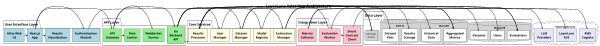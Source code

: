 @startuml atlas-architecture
' Fix handwritten mode and border issues
!theme plain
!pragma layout smetana

' Use more compact layout for GitHub UI
skinparam componentStyle rectangle
skinparam backgroundColor white
skinparam defaultTextAlignment center
skinparam wrapWidth 100
skinparam nodesep 30
skinparam ranksep 40
skinparam pageBorderColor transparent
skinparam shadowing false
skinparam roundCorner 0
skinparam Padding 5
skinparam BoxPadding 5

' Make diagram narrower with specific width constraint
scale 600 width

' Fix arrow styling
skinparam ArrowColor black
skinparam ArrowThickness 2.0
skinparam ArrowFontColor black
skinparam ArrowFontSize 16

' Improve fonts and text
skinparam ComponentFontSize 18
skinparam ComponentFontStyle bold
skinparam PackageFontSize 20
skinparam PackageFontStyle bold
skinparam TitleFontSize 24
skinparam TitleFontStyle bold

title LayerLens Atlas App Architecture

package "User Interface Layer" {
  [Atlas Web UI] as WebUI #lightblue
  [Next.js App] as NextApp #lightblue
  [Authentication Module] as Auth #lightblue
  [Results Visualization] as Viz #lightblue
}

package "API Layer" {
  [API Gateway] as ApiGw #lightgreen
  [Go Backend API] as GoBackend #lightgreen
  [WebSocket Service] as WebSocket #lightgreen
  [Rate Limiter] as RateLim #lightgreen
}

package "Core Services" {
  [Evaluation Manager] as EvalManager #lightyellow
  [Model Registry] as ModelRegistry #lightyellow
  [Dataset Manager] as DatasetManager #lightyellow
  [User Manager] as UserManager #lightyellow
  [Results Processor] as ResultsProcessor #lightyellow
}

package "Integration Layer" {
  [Evaluation Worker] as Worker #pink
  [Smart Contract Client] as ContractClient #pink
  [Metrics Collector] as MetricsCollector #pink
}

package "Data Layer" {
  database "MongoDB" as MongoDB #lightgray {
    [Evaluations] as MongoEvals
    [Users] as MongoUsers
    [Datasets] as MongoDsets
  }
  
  database "MariaDB" as MariaDB #lightgray {
    [Aggregated Metrics] as MetricsDB
    [Historical Data] as HistoryDB
  }
  
  database "AWS S3" as S3 #lightgray {
    [Results Storage] as ResultsS3
    [Dataset Files] as DatasetsS3
  }
  
  queue "Message Queue" as Queue #lightgray
}

cloud "External Services" {
  [AWS Cognito] as Cognito #lavender
  [LayerLens AVS] as AVS #lavender
  [LLM Providers] as LLMs #lavender
}

' User interactions
WebUI -> NextApp
NextApp -> Auth
NextApp -> Viz
NextApp -> ApiGw

' API interactions
Auth -> Cognito
ApiGw -> GoBackend
ApiGw -> WebSocket
ApiGw -> RateLim

' Core service connections
GoBackend -> EvalManager
GoBackend -> ModelRegistry
GoBackend -> DatasetManager
GoBackend -> UserManager
GoBackend -> ResultsProcessor

' Data connections
EvalManager -> MongoEvals
ModelRegistry -> MongoEvals
DatasetManager -> MongoDsets
UserManager -> MongoUsers
ResultsProcessor -> MetricsDB
ResultsProcessor -> HistoryDB

' Integration connections
EvalManager -> Queue
Queue -> Worker
Worker -> ContractClient
Worker -> ResultsProcessor
ContractClient -> AVS
MetricsCollector -> LLMs
MetricsCollector -> MetricsDB

' Storage connections
DatasetManager -> DatasetsS3
ResultsProcessor -> ResultsS3

@enduml
